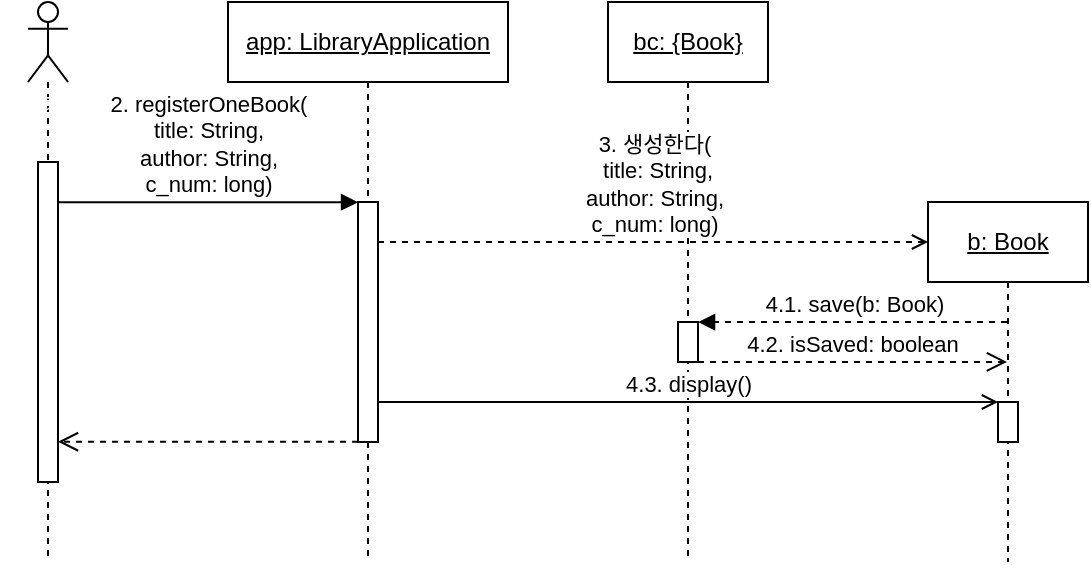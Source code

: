 <mxfile version="22.1.3" type="device">
  <diagram id="SbDjxOFhfJFgFubJpmIF" name="Page-1">
    <mxGraphModel dx="830" dy="457" grid="1" gridSize="10" guides="1" tooltips="1" connect="1" arrows="1" fold="1" page="1" pageScale="1" pageWidth="850" pageHeight="1100" math="0" shadow="0">
      <root>
        <mxCell id="0" />
        <mxCell id="1" parent="0" />
        <mxCell id="4" value="Librarian&lt;br&gt;" style="shape=umlLifeline;participant=umlActor;perimeter=lifelinePerimeter;whiteSpace=wrap;html=1;container=1;collapsible=0;recursiveResize=0;verticalAlign=top;spacingTop=36;outlineConnect=0;fontColor=#FFFFFF;" parent="1" vertex="1">
          <mxGeometry x="30" y="40" width="20" height="280" as="geometry" />
        </mxCell>
        <mxCell id="57" style="edgeStyle=none;html=1;fontColor=#FFFFFF;" parent="4" source="5" target="4" edge="1">
          <mxGeometry relative="1" as="geometry" />
        </mxCell>
        <mxCell id="5" value="" style="html=1;points=[];perimeter=orthogonalPerimeter;fontColor=#FFFFFF;" parent="4" vertex="1">
          <mxGeometry x="5" y="80" width="10" height="160" as="geometry" />
        </mxCell>
        <mxCell id="39" value="5. isRegistered: boolean" style="html=1;verticalAlign=bottom;endArrow=open;dashed=1;endSize=8;exitX=0.003;exitY=0.999;fontColor=#FFFFFF;exitDx=0;exitDy=0;exitPerimeter=0;" parent="1" source="37" target="5" edge="1">
          <mxGeometry relative="1" as="geometry">
            <mxPoint x="130" y="236" as="targetPoint" />
          </mxGeometry>
        </mxCell>
        <mxCell id="58" value="&lt;u&gt;app: LibraryApplication&lt;/u&gt;" style="shape=umlLifeline;perimeter=lifelinePerimeter;whiteSpace=wrap;html=1;container=1;collapsible=0;recursiveResize=0;outlineConnect=0;" parent="1" vertex="1">
          <mxGeometry x="130" y="40" width="140" height="280" as="geometry" />
        </mxCell>
        <mxCell id="37" value="" style="html=1;points=[];perimeter=orthogonalPerimeter;fontColor=#FFFFFF;" parent="58" vertex="1">
          <mxGeometry x="65" y="100" width="10" height="120" as="geometry" />
        </mxCell>
        <mxCell id="60" value="&lt;u&gt;bc: {Book}&lt;/u&gt;" style="shape=umlLifeline;perimeter=lifelinePerimeter;whiteSpace=wrap;html=1;container=1;collapsible=0;recursiveResize=0;outlineConnect=0;" parent="1" vertex="1">
          <mxGeometry x="320" y="40" width="80" height="280" as="geometry" />
        </mxCell>
        <mxCell id="66" value="" style="html=1;points=[];perimeter=orthogonalPerimeter;" parent="60" vertex="1">
          <mxGeometry x="35" y="160" width="10" height="20" as="geometry" />
        </mxCell>
        <mxCell id="62" value="&lt;div&gt;2. registerOneBook(&lt;/div&gt;&lt;div&gt;title: String,&lt;/div&gt;&lt;div&gt;author: String,&lt;/div&gt;&lt;div&gt;c_num: long)&lt;/div&gt;" style="html=1;verticalAlign=bottom;endArrow=block;entryX=0.003;entryY=0.001;entryDx=0;entryDy=0;entryPerimeter=0;" parent="1" source="5" target="37" edge="1">
          <mxGeometry width="80" relative="1" as="geometry">
            <mxPoint x="310" y="210" as="sourcePoint" />
            <mxPoint x="390" y="210" as="targetPoint" />
          </mxGeometry>
        </mxCell>
        <mxCell id="65" value="&lt;div&gt;3. 생성한다(&lt;/div&gt;&lt;div&gt;&amp;nbsp;title: String,&lt;/div&gt;&lt;div&gt;author: String,&lt;/div&gt;&lt;div&gt;c_num: long)&lt;/div&gt;" style="html=1;verticalAlign=bottom;endArrow=open;endFill=0;dashed=1;" parent="1" source="37" edge="1">
          <mxGeometry width="80" relative="1" as="geometry">
            <mxPoint x="300" y="220" as="sourcePoint" />
            <mxPoint x="480" y="160" as="targetPoint" />
          </mxGeometry>
        </mxCell>
        <mxCell id="67" value="4.1. save(b: Book)" style="html=1;verticalAlign=bottom;endArrow=block;entryX=1.002;entryY=0.002;dashed=1;entryDx=0;entryDy=0;entryPerimeter=0;" parent="1" source="KaAlC3mR0z-jHFS7rxjV-70" target="66" edge="1">
          <mxGeometry relative="1" as="geometry">
            <mxPoint x="519.5" y="200.04" as="sourcePoint" />
          </mxGeometry>
        </mxCell>
        <mxCell id="68" value="4.2. isSaved: boolean" style="html=1;verticalAlign=bottom;endArrow=open;dashed=1;endSize=8;exitX=1.002;exitY=0.998;exitDx=0;exitDy=0;exitPerimeter=0;" parent="1" source="66" target="KaAlC3mR0z-jHFS7rxjV-70" edge="1">
          <mxGeometry relative="1" as="geometry">
            <mxPoint x="519.5" y="219.96" as="targetPoint" />
            <mxPoint x="365" y="280" as="sourcePoint" />
          </mxGeometry>
        </mxCell>
        <mxCell id="70" value="4.3. display()" style="html=1;verticalAlign=bottom;startArrow=none;endArrow=open;startSize=8;startFill=0;endFill=0;" parent="1" source="37" target="69" edge="1">
          <mxGeometry relative="1" as="geometry">
            <mxPoint x="220" y="300" as="sourcePoint" />
          </mxGeometry>
        </mxCell>
        <mxCell id="KaAlC3mR0z-jHFS7rxjV-70" value="&lt;u&gt;b: Book&lt;/u&gt;" style="shape=umlLifeline;perimeter=lifelinePerimeter;whiteSpace=wrap;html=1;container=1;dropTarget=0;collapsible=0;recursiveResize=0;outlineConnect=0;portConstraint=eastwest;newEdgeStyle={&quot;curved&quot;:0,&quot;rounded&quot;:0};" vertex="1" parent="1">
          <mxGeometry x="480" y="140" width="80" height="180" as="geometry" />
        </mxCell>
        <mxCell id="69" value="" style="html=1;points=[];perimeter=orthogonalPerimeter;" parent="1" vertex="1">
          <mxGeometry x="515" y="240" width="10" height="20" as="geometry" />
        </mxCell>
      </root>
    </mxGraphModel>
  </diagram>
</mxfile>
